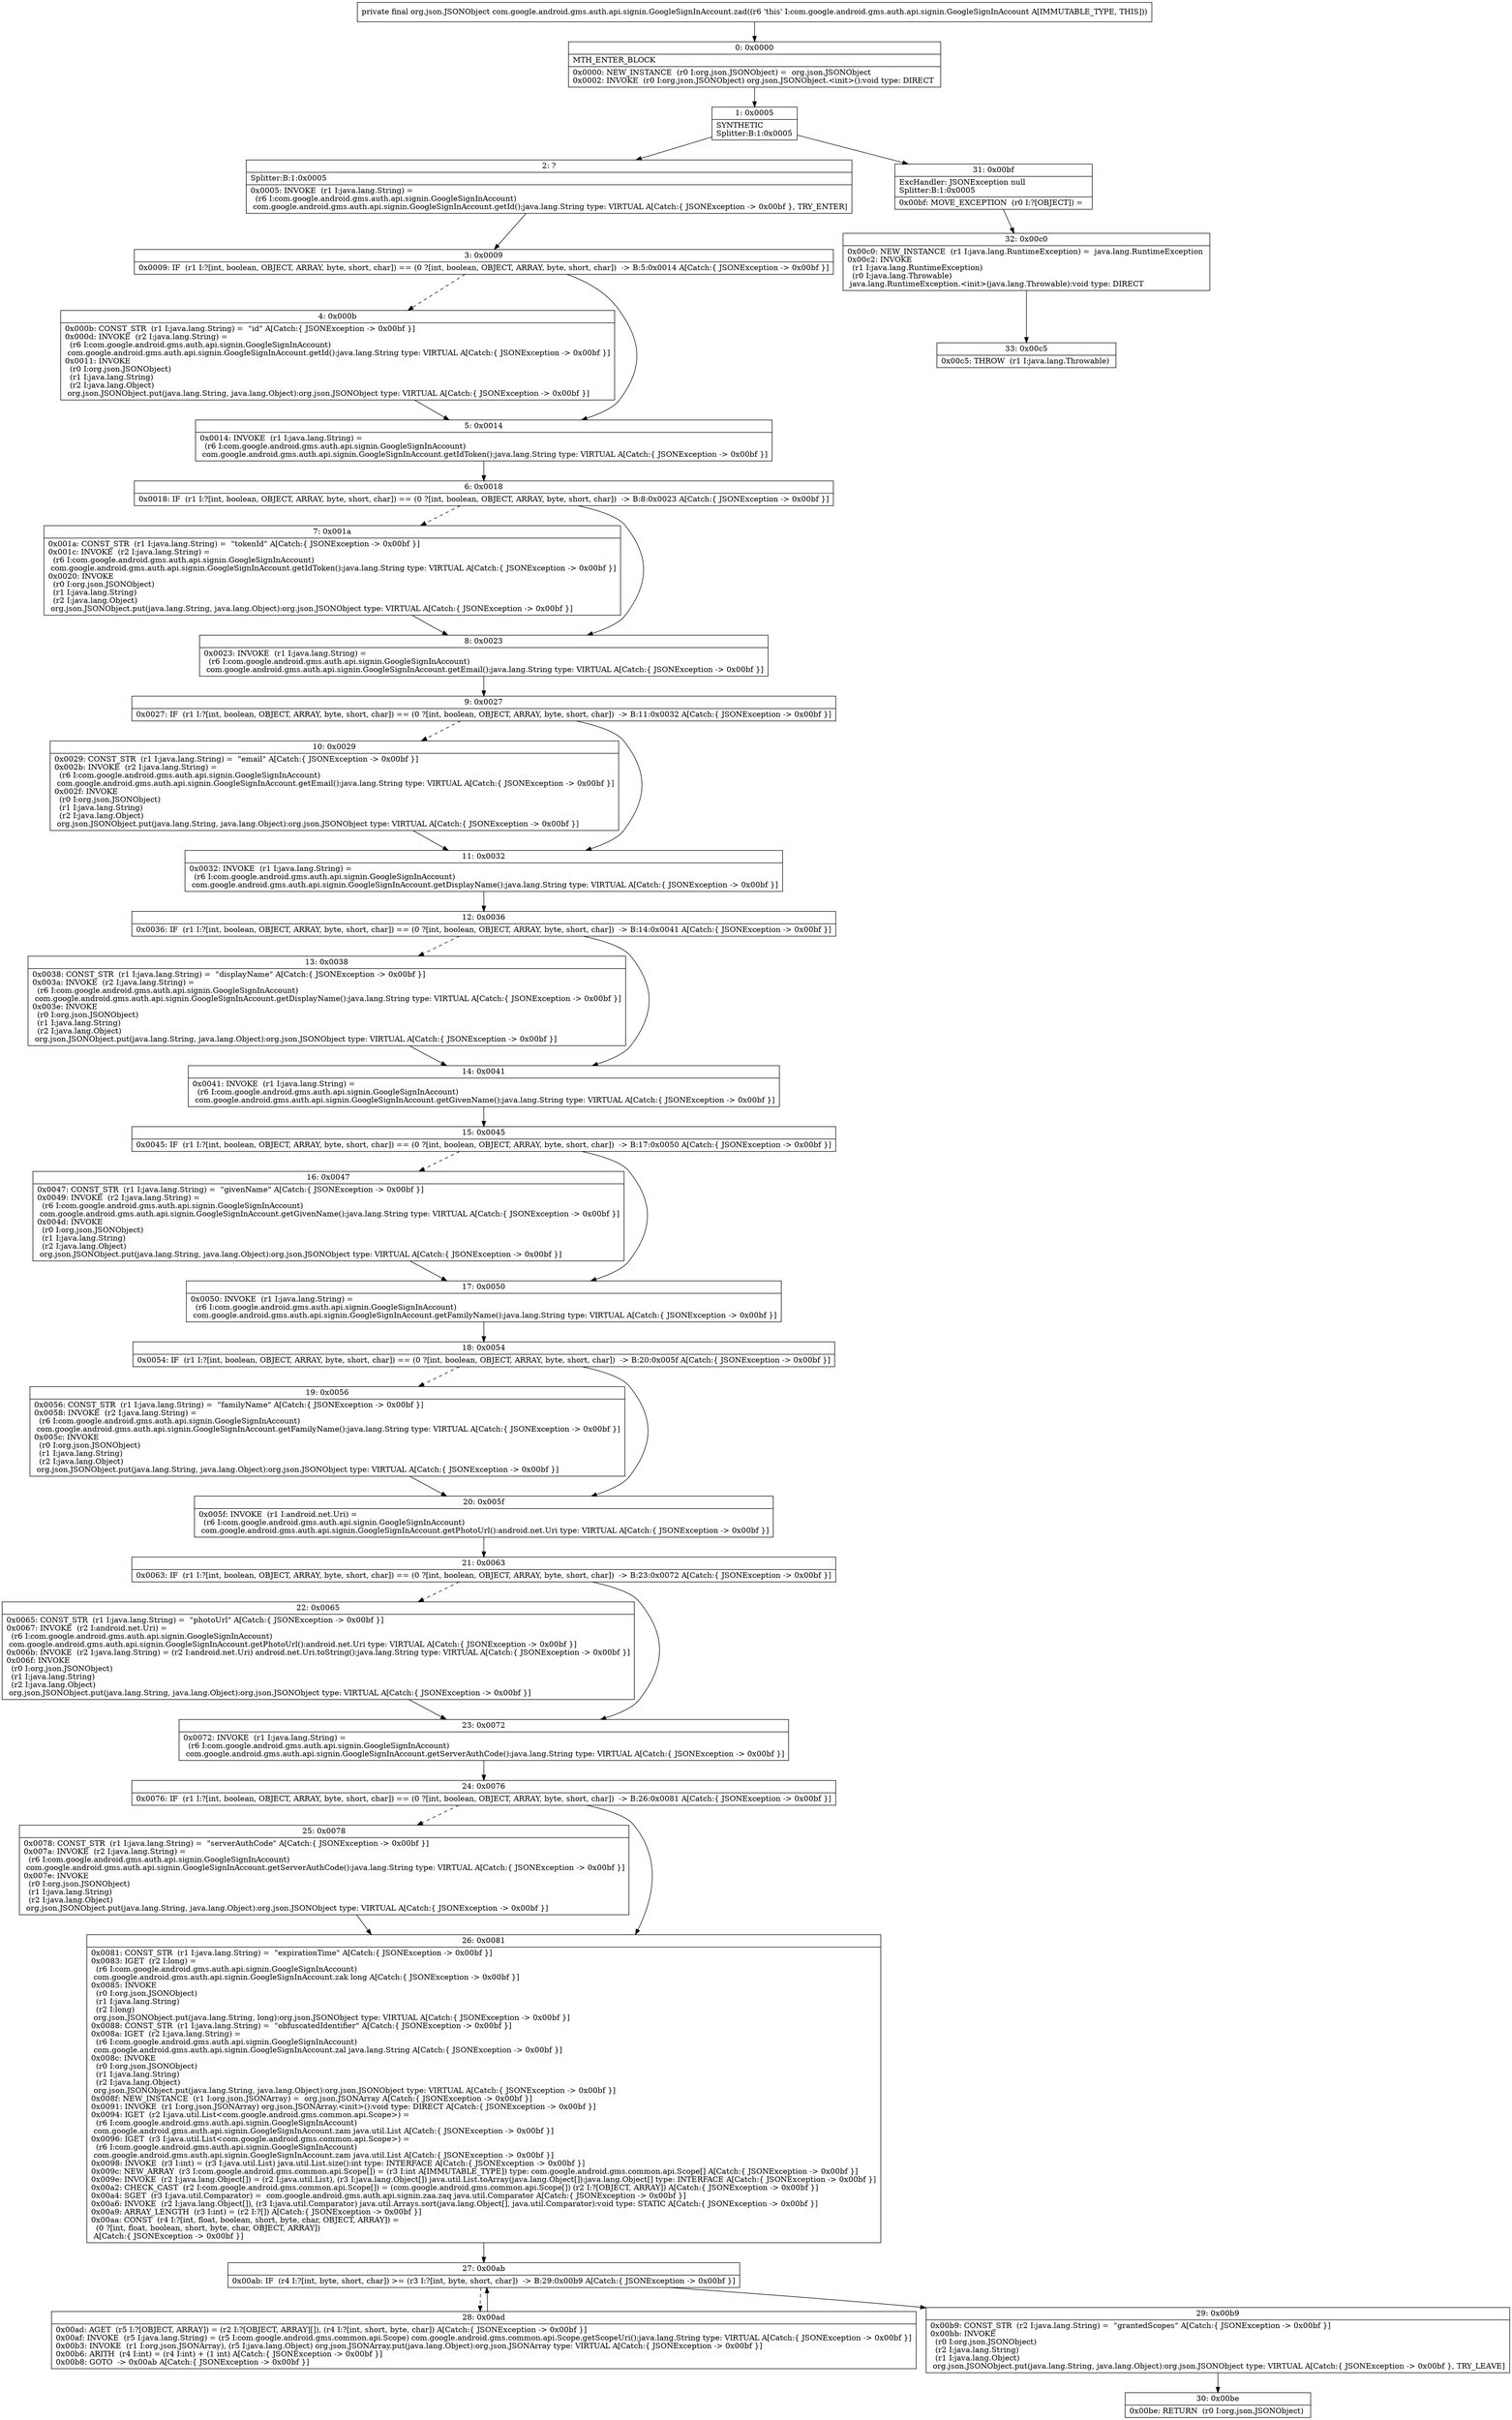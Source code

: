 digraph "CFG forcom.google.android.gms.auth.api.signin.GoogleSignInAccount.zad()Lorg\/json\/JSONObject;" {
Node_0 [shape=record,label="{0\:\ 0x0000|MTH_ENTER_BLOCK\l|0x0000: NEW_INSTANCE  (r0 I:org.json.JSONObject) =  org.json.JSONObject \l0x0002: INVOKE  (r0 I:org.json.JSONObject) org.json.JSONObject.\<init\>():void type: DIRECT \l}"];
Node_1 [shape=record,label="{1\:\ 0x0005|SYNTHETIC\lSplitter:B:1:0x0005\l}"];
Node_2 [shape=record,label="{2\:\ ?|Splitter:B:1:0x0005\l|0x0005: INVOKE  (r1 I:java.lang.String) = \l  (r6 I:com.google.android.gms.auth.api.signin.GoogleSignInAccount)\l com.google.android.gms.auth.api.signin.GoogleSignInAccount.getId():java.lang.String type: VIRTUAL A[Catch:\{ JSONException \-\> 0x00bf \}, TRY_ENTER]\l}"];
Node_3 [shape=record,label="{3\:\ 0x0009|0x0009: IF  (r1 I:?[int, boolean, OBJECT, ARRAY, byte, short, char]) == (0 ?[int, boolean, OBJECT, ARRAY, byte, short, char])  \-\> B:5:0x0014 A[Catch:\{ JSONException \-\> 0x00bf \}]\l}"];
Node_4 [shape=record,label="{4\:\ 0x000b|0x000b: CONST_STR  (r1 I:java.lang.String) =  \"id\" A[Catch:\{ JSONException \-\> 0x00bf \}]\l0x000d: INVOKE  (r2 I:java.lang.String) = \l  (r6 I:com.google.android.gms.auth.api.signin.GoogleSignInAccount)\l com.google.android.gms.auth.api.signin.GoogleSignInAccount.getId():java.lang.String type: VIRTUAL A[Catch:\{ JSONException \-\> 0x00bf \}]\l0x0011: INVOKE  \l  (r0 I:org.json.JSONObject)\l  (r1 I:java.lang.String)\l  (r2 I:java.lang.Object)\l org.json.JSONObject.put(java.lang.String, java.lang.Object):org.json.JSONObject type: VIRTUAL A[Catch:\{ JSONException \-\> 0x00bf \}]\l}"];
Node_5 [shape=record,label="{5\:\ 0x0014|0x0014: INVOKE  (r1 I:java.lang.String) = \l  (r6 I:com.google.android.gms.auth.api.signin.GoogleSignInAccount)\l com.google.android.gms.auth.api.signin.GoogleSignInAccount.getIdToken():java.lang.String type: VIRTUAL A[Catch:\{ JSONException \-\> 0x00bf \}]\l}"];
Node_6 [shape=record,label="{6\:\ 0x0018|0x0018: IF  (r1 I:?[int, boolean, OBJECT, ARRAY, byte, short, char]) == (0 ?[int, boolean, OBJECT, ARRAY, byte, short, char])  \-\> B:8:0x0023 A[Catch:\{ JSONException \-\> 0x00bf \}]\l}"];
Node_7 [shape=record,label="{7\:\ 0x001a|0x001a: CONST_STR  (r1 I:java.lang.String) =  \"tokenId\" A[Catch:\{ JSONException \-\> 0x00bf \}]\l0x001c: INVOKE  (r2 I:java.lang.String) = \l  (r6 I:com.google.android.gms.auth.api.signin.GoogleSignInAccount)\l com.google.android.gms.auth.api.signin.GoogleSignInAccount.getIdToken():java.lang.String type: VIRTUAL A[Catch:\{ JSONException \-\> 0x00bf \}]\l0x0020: INVOKE  \l  (r0 I:org.json.JSONObject)\l  (r1 I:java.lang.String)\l  (r2 I:java.lang.Object)\l org.json.JSONObject.put(java.lang.String, java.lang.Object):org.json.JSONObject type: VIRTUAL A[Catch:\{ JSONException \-\> 0x00bf \}]\l}"];
Node_8 [shape=record,label="{8\:\ 0x0023|0x0023: INVOKE  (r1 I:java.lang.String) = \l  (r6 I:com.google.android.gms.auth.api.signin.GoogleSignInAccount)\l com.google.android.gms.auth.api.signin.GoogleSignInAccount.getEmail():java.lang.String type: VIRTUAL A[Catch:\{ JSONException \-\> 0x00bf \}]\l}"];
Node_9 [shape=record,label="{9\:\ 0x0027|0x0027: IF  (r1 I:?[int, boolean, OBJECT, ARRAY, byte, short, char]) == (0 ?[int, boolean, OBJECT, ARRAY, byte, short, char])  \-\> B:11:0x0032 A[Catch:\{ JSONException \-\> 0x00bf \}]\l}"];
Node_10 [shape=record,label="{10\:\ 0x0029|0x0029: CONST_STR  (r1 I:java.lang.String) =  \"email\" A[Catch:\{ JSONException \-\> 0x00bf \}]\l0x002b: INVOKE  (r2 I:java.lang.String) = \l  (r6 I:com.google.android.gms.auth.api.signin.GoogleSignInAccount)\l com.google.android.gms.auth.api.signin.GoogleSignInAccount.getEmail():java.lang.String type: VIRTUAL A[Catch:\{ JSONException \-\> 0x00bf \}]\l0x002f: INVOKE  \l  (r0 I:org.json.JSONObject)\l  (r1 I:java.lang.String)\l  (r2 I:java.lang.Object)\l org.json.JSONObject.put(java.lang.String, java.lang.Object):org.json.JSONObject type: VIRTUAL A[Catch:\{ JSONException \-\> 0x00bf \}]\l}"];
Node_11 [shape=record,label="{11\:\ 0x0032|0x0032: INVOKE  (r1 I:java.lang.String) = \l  (r6 I:com.google.android.gms.auth.api.signin.GoogleSignInAccount)\l com.google.android.gms.auth.api.signin.GoogleSignInAccount.getDisplayName():java.lang.String type: VIRTUAL A[Catch:\{ JSONException \-\> 0x00bf \}]\l}"];
Node_12 [shape=record,label="{12\:\ 0x0036|0x0036: IF  (r1 I:?[int, boolean, OBJECT, ARRAY, byte, short, char]) == (0 ?[int, boolean, OBJECT, ARRAY, byte, short, char])  \-\> B:14:0x0041 A[Catch:\{ JSONException \-\> 0x00bf \}]\l}"];
Node_13 [shape=record,label="{13\:\ 0x0038|0x0038: CONST_STR  (r1 I:java.lang.String) =  \"displayName\" A[Catch:\{ JSONException \-\> 0x00bf \}]\l0x003a: INVOKE  (r2 I:java.lang.String) = \l  (r6 I:com.google.android.gms.auth.api.signin.GoogleSignInAccount)\l com.google.android.gms.auth.api.signin.GoogleSignInAccount.getDisplayName():java.lang.String type: VIRTUAL A[Catch:\{ JSONException \-\> 0x00bf \}]\l0x003e: INVOKE  \l  (r0 I:org.json.JSONObject)\l  (r1 I:java.lang.String)\l  (r2 I:java.lang.Object)\l org.json.JSONObject.put(java.lang.String, java.lang.Object):org.json.JSONObject type: VIRTUAL A[Catch:\{ JSONException \-\> 0x00bf \}]\l}"];
Node_14 [shape=record,label="{14\:\ 0x0041|0x0041: INVOKE  (r1 I:java.lang.String) = \l  (r6 I:com.google.android.gms.auth.api.signin.GoogleSignInAccount)\l com.google.android.gms.auth.api.signin.GoogleSignInAccount.getGivenName():java.lang.String type: VIRTUAL A[Catch:\{ JSONException \-\> 0x00bf \}]\l}"];
Node_15 [shape=record,label="{15\:\ 0x0045|0x0045: IF  (r1 I:?[int, boolean, OBJECT, ARRAY, byte, short, char]) == (0 ?[int, boolean, OBJECT, ARRAY, byte, short, char])  \-\> B:17:0x0050 A[Catch:\{ JSONException \-\> 0x00bf \}]\l}"];
Node_16 [shape=record,label="{16\:\ 0x0047|0x0047: CONST_STR  (r1 I:java.lang.String) =  \"givenName\" A[Catch:\{ JSONException \-\> 0x00bf \}]\l0x0049: INVOKE  (r2 I:java.lang.String) = \l  (r6 I:com.google.android.gms.auth.api.signin.GoogleSignInAccount)\l com.google.android.gms.auth.api.signin.GoogleSignInAccount.getGivenName():java.lang.String type: VIRTUAL A[Catch:\{ JSONException \-\> 0x00bf \}]\l0x004d: INVOKE  \l  (r0 I:org.json.JSONObject)\l  (r1 I:java.lang.String)\l  (r2 I:java.lang.Object)\l org.json.JSONObject.put(java.lang.String, java.lang.Object):org.json.JSONObject type: VIRTUAL A[Catch:\{ JSONException \-\> 0x00bf \}]\l}"];
Node_17 [shape=record,label="{17\:\ 0x0050|0x0050: INVOKE  (r1 I:java.lang.String) = \l  (r6 I:com.google.android.gms.auth.api.signin.GoogleSignInAccount)\l com.google.android.gms.auth.api.signin.GoogleSignInAccount.getFamilyName():java.lang.String type: VIRTUAL A[Catch:\{ JSONException \-\> 0x00bf \}]\l}"];
Node_18 [shape=record,label="{18\:\ 0x0054|0x0054: IF  (r1 I:?[int, boolean, OBJECT, ARRAY, byte, short, char]) == (0 ?[int, boolean, OBJECT, ARRAY, byte, short, char])  \-\> B:20:0x005f A[Catch:\{ JSONException \-\> 0x00bf \}]\l}"];
Node_19 [shape=record,label="{19\:\ 0x0056|0x0056: CONST_STR  (r1 I:java.lang.String) =  \"familyName\" A[Catch:\{ JSONException \-\> 0x00bf \}]\l0x0058: INVOKE  (r2 I:java.lang.String) = \l  (r6 I:com.google.android.gms.auth.api.signin.GoogleSignInAccount)\l com.google.android.gms.auth.api.signin.GoogleSignInAccount.getFamilyName():java.lang.String type: VIRTUAL A[Catch:\{ JSONException \-\> 0x00bf \}]\l0x005c: INVOKE  \l  (r0 I:org.json.JSONObject)\l  (r1 I:java.lang.String)\l  (r2 I:java.lang.Object)\l org.json.JSONObject.put(java.lang.String, java.lang.Object):org.json.JSONObject type: VIRTUAL A[Catch:\{ JSONException \-\> 0x00bf \}]\l}"];
Node_20 [shape=record,label="{20\:\ 0x005f|0x005f: INVOKE  (r1 I:android.net.Uri) = \l  (r6 I:com.google.android.gms.auth.api.signin.GoogleSignInAccount)\l com.google.android.gms.auth.api.signin.GoogleSignInAccount.getPhotoUrl():android.net.Uri type: VIRTUAL A[Catch:\{ JSONException \-\> 0x00bf \}]\l}"];
Node_21 [shape=record,label="{21\:\ 0x0063|0x0063: IF  (r1 I:?[int, boolean, OBJECT, ARRAY, byte, short, char]) == (0 ?[int, boolean, OBJECT, ARRAY, byte, short, char])  \-\> B:23:0x0072 A[Catch:\{ JSONException \-\> 0x00bf \}]\l}"];
Node_22 [shape=record,label="{22\:\ 0x0065|0x0065: CONST_STR  (r1 I:java.lang.String) =  \"photoUrl\" A[Catch:\{ JSONException \-\> 0x00bf \}]\l0x0067: INVOKE  (r2 I:android.net.Uri) = \l  (r6 I:com.google.android.gms.auth.api.signin.GoogleSignInAccount)\l com.google.android.gms.auth.api.signin.GoogleSignInAccount.getPhotoUrl():android.net.Uri type: VIRTUAL A[Catch:\{ JSONException \-\> 0x00bf \}]\l0x006b: INVOKE  (r2 I:java.lang.String) = (r2 I:android.net.Uri) android.net.Uri.toString():java.lang.String type: VIRTUAL A[Catch:\{ JSONException \-\> 0x00bf \}]\l0x006f: INVOKE  \l  (r0 I:org.json.JSONObject)\l  (r1 I:java.lang.String)\l  (r2 I:java.lang.Object)\l org.json.JSONObject.put(java.lang.String, java.lang.Object):org.json.JSONObject type: VIRTUAL A[Catch:\{ JSONException \-\> 0x00bf \}]\l}"];
Node_23 [shape=record,label="{23\:\ 0x0072|0x0072: INVOKE  (r1 I:java.lang.String) = \l  (r6 I:com.google.android.gms.auth.api.signin.GoogleSignInAccount)\l com.google.android.gms.auth.api.signin.GoogleSignInAccount.getServerAuthCode():java.lang.String type: VIRTUAL A[Catch:\{ JSONException \-\> 0x00bf \}]\l}"];
Node_24 [shape=record,label="{24\:\ 0x0076|0x0076: IF  (r1 I:?[int, boolean, OBJECT, ARRAY, byte, short, char]) == (0 ?[int, boolean, OBJECT, ARRAY, byte, short, char])  \-\> B:26:0x0081 A[Catch:\{ JSONException \-\> 0x00bf \}]\l}"];
Node_25 [shape=record,label="{25\:\ 0x0078|0x0078: CONST_STR  (r1 I:java.lang.String) =  \"serverAuthCode\" A[Catch:\{ JSONException \-\> 0x00bf \}]\l0x007a: INVOKE  (r2 I:java.lang.String) = \l  (r6 I:com.google.android.gms.auth.api.signin.GoogleSignInAccount)\l com.google.android.gms.auth.api.signin.GoogleSignInAccount.getServerAuthCode():java.lang.String type: VIRTUAL A[Catch:\{ JSONException \-\> 0x00bf \}]\l0x007e: INVOKE  \l  (r0 I:org.json.JSONObject)\l  (r1 I:java.lang.String)\l  (r2 I:java.lang.Object)\l org.json.JSONObject.put(java.lang.String, java.lang.Object):org.json.JSONObject type: VIRTUAL A[Catch:\{ JSONException \-\> 0x00bf \}]\l}"];
Node_26 [shape=record,label="{26\:\ 0x0081|0x0081: CONST_STR  (r1 I:java.lang.String) =  \"expirationTime\" A[Catch:\{ JSONException \-\> 0x00bf \}]\l0x0083: IGET  (r2 I:long) = \l  (r6 I:com.google.android.gms.auth.api.signin.GoogleSignInAccount)\l com.google.android.gms.auth.api.signin.GoogleSignInAccount.zak long A[Catch:\{ JSONException \-\> 0x00bf \}]\l0x0085: INVOKE  \l  (r0 I:org.json.JSONObject)\l  (r1 I:java.lang.String)\l  (r2 I:long)\l org.json.JSONObject.put(java.lang.String, long):org.json.JSONObject type: VIRTUAL A[Catch:\{ JSONException \-\> 0x00bf \}]\l0x0088: CONST_STR  (r1 I:java.lang.String) =  \"obfuscatedIdentifier\" A[Catch:\{ JSONException \-\> 0x00bf \}]\l0x008a: IGET  (r2 I:java.lang.String) = \l  (r6 I:com.google.android.gms.auth.api.signin.GoogleSignInAccount)\l com.google.android.gms.auth.api.signin.GoogleSignInAccount.zal java.lang.String A[Catch:\{ JSONException \-\> 0x00bf \}]\l0x008c: INVOKE  \l  (r0 I:org.json.JSONObject)\l  (r1 I:java.lang.String)\l  (r2 I:java.lang.Object)\l org.json.JSONObject.put(java.lang.String, java.lang.Object):org.json.JSONObject type: VIRTUAL A[Catch:\{ JSONException \-\> 0x00bf \}]\l0x008f: NEW_INSTANCE  (r1 I:org.json.JSONArray) =  org.json.JSONArray A[Catch:\{ JSONException \-\> 0x00bf \}]\l0x0091: INVOKE  (r1 I:org.json.JSONArray) org.json.JSONArray.\<init\>():void type: DIRECT A[Catch:\{ JSONException \-\> 0x00bf \}]\l0x0094: IGET  (r2 I:java.util.List\<com.google.android.gms.common.api.Scope\>) = \l  (r6 I:com.google.android.gms.auth.api.signin.GoogleSignInAccount)\l com.google.android.gms.auth.api.signin.GoogleSignInAccount.zam java.util.List A[Catch:\{ JSONException \-\> 0x00bf \}]\l0x0096: IGET  (r3 I:java.util.List\<com.google.android.gms.common.api.Scope\>) = \l  (r6 I:com.google.android.gms.auth.api.signin.GoogleSignInAccount)\l com.google.android.gms.auth.api.signin.GoogleSignInAccount.zam java.util.List A[Catch:\{ JSONException \-\> 0x00bf \}]\l0x0098: INVOKE  (r3 I:int) = (r3 I:java.util.List) java.util.List.size():int type: INTERFACE A[Catch:\{ JSONException \-\> 0x00bf \}]\l0x009c: NEW_ARRAY  (r3 I:com.google.android.gms.common.api.Scope[]) = (r3 I:int A[IMMUTABLE_TYPE]) type: com.google.android.gms.common.api.Scope[] A[Catch:\{ JSONException \-\> 0x00bf \}]\l0x009e: INVOKE  (r2 I:java.lang.Object[]) = (r2 I:java.util.List), (r3 I:java.lang.Object[]) java.util.List.toArray(java.lang.Object[]):java.lang.Object[] type: INTERFACE A[Catch:\{ JSONException \-\> 0x00bf \}]\l0x00a2: CHECK_CAST  (r2 I:com.google.android.gms.common.api.Scope[]) = (com.google.android.gms.common.api.Scope[]) (r2 I:?[OBJECT, ARRAY]) A[Catch:\{ JSONException \-\> 0x00bf \}]\l0x00a4: SGET  (r3 I:java.util.Comparator) =  com.google.android.gms.auth.api.signin.zaa.zaq java.util.Comparator A[Catch:\{ JSONException \-\> 0x00bf \}]\l0x00a6: INVOKE  (r2 I:java.lang.Object[]), (r3 I:java.util.Comparator) java.util.Arrays.sort(java.lang.Object[], java.util.Comparator):void type: STATIC A[Catch:\{ JSONException \-\> 0x00bf \}]\l0x00a9: ARRAY_LENGTH  (r3 I:int) = (r2 I:?[]) A[Catch:\{ JSONException \-\> 0x00bf \}]\l0x00aa: CONST  (r4 I:?[int, float, boolean, short, byte, char, OBJECT, ARRAY]) = \l  (0 ?[int, float, boolean, short, byte, char, OBJECT, ARRAY])\l A[Catch:\{ JSONException \-\> 0x00bf \}]\l}"];
Node_27 [shape=record,label="{27\:\ 0x00ab|0x00ab: IF  (r4 I:?[int, byte, short, char]) \>= (r3 I:?[int, byte, short, char])  \-\> B:29:0x00b9 A[Catch:\{ JSONException \-\> 0x00bf \}]\l}"];
Node_28 [shape=record,label="{28\:\ 0x00ad|0x00ad: AGET  (r5 I:?[OBJECT, ARRAY]) = (r2 I:?[OBJECT, ARRAY][]), (r4 I:?[int, short, byte, char]) A[Catch:\{ JSONException \-\> 0x00bf \}]\l0x00af: INVOKE  (r5 I:java.lang.String) = (r5 I:com.google.android.gms.common.api.Scope) com.google.android.gms.common.api.Scope.getScopeUri():java.lang.String type: VIRTUAL A[Catch:\{ JSONException \-\> 0x00bf \}]\l0x00b3: INVOKE  (r1 I:org.json.JSONArray), (r5 I:java.lang.Object) org.json.JSONArray.put(java.lang.Object):org.json.JSONArray type: VIRTUAL A[Catch:\{ JSONException \-\> 0x00bf \}]\l0x00b6: ARITH  (r4 I:int) = (r4 I:int) + (1 int) A[Catch:\{ JSONException \-\> 0x00bf \}]\l0x00b8: GOTO  \-\> 0x00ab A[Catch:\{ JSONException \-\> 0x00bf \}]\l}"];
Node_29 [shape=record,label="{29\:\ 0x00b9|0x00b9: CONST_STR  (r2 I:java.lang.String) =  \"grantedScopes\" A[Catch:\{ JSONException \-\> 0x00bf \}]\l0x00bb: INVOKE  \l  (r0 I:org.json.JSONObject)\l  (r2 I:java.lang.String)\l  (r1 I:java.lang.Object)\l org.json.JSONObject.put(java.lang.String, java.lang.Object):org.json.JSONObject type: VIRTUAL A[Catch:\{ JSONException \-\> 0x00bf \}, TRY_LEAVE]\l}"];
Node_30 [shape=record,label="{30\:\ 0x00be|0x00be: RETURN  (r0 I:org.json.JSONObject) \l}"];
Node_31 [shape=record,label="{31\:\ 0x00bf|ExcHandler: JSONException null\lSplitter:B:1:0x0005\l|0x00bf: MOVE_EXCEPTION  (r0 I:?[OBJECT]) =  \l}"];
Node_32 [shape=record,label="{32\:\ 0x00c0|0x00c0: NEW_INSTANCE  (r1 I:java.lang.RuntimeException) =  java.lang.RuntimeException \l0x00c2: INVOKE  \l  (r1 I:java.lang.RuntimeException)\l  (r0 I:java.lang.Throwable)\l java.lang.RuntimeException.\<init\>(java.lang.Throwable):void type: DIRECT \l}"];
Node_33 [shape=record,label="{33\:\ 0x00c5|0x00c5: THROW  (r1 I:java.lang.Throwable) \l}"];
MethodNode[shape=record,label="{private final org.json.JSONObject com.google.android.gms.auth.api.signin.GoogleSignInAccount.zad((r6 'this' I:com.google.android.gms.auth.api.signin.GoogleSignInAccount A[IMMUTABLE_TYPE, THIS])) }"];
MethodNode -> Node_0;
Node_0 -> Node_1;
Node_1 -> Node_2;
Node_1 -> Node_31;
Node_2 -> Node_3;
Node_3 -> Node_4[style=dashed];
Node_3 -> Node_5;
Node_4 -> Node_5;
Node_5 -> Node_6;
Node_6 -> Node_7[style=dashed];
Node_6 -> Node_8;
Node_7 -> Node_8;
Node_8 -> Node_9;
Node_9 -> Node_10[style=dashed];
Node_9 -> Node_11;
Node_10 -> Node_11;
Node_11 -> Node_12;
Node_12 -> Node_13[style=dashed];
Node_12 -> Node_14;
Node_13 -> Node_14;
Node_14 -> Node_15;
Node_15 -> Node_16[style=dashed];
Node_15 -> Node_17;
Node_16 -> Node_17;
Node_17 -> Node_18;
Node_18 -> Node_19[style=dashed];
Node_18 -> Node_20;
Node_19 -> Node_20;
Node_20 -> Node_21;
Node_21 -> Node_22[style=dashed];
Node_21 -> Node_23;
Node_22 -> Node_23;
Node_23 -> Node_24;
Node_24 -> Node_25[style=dashed];
Node_24 -> Node_26;
Node_25 -> Node_26;
Node_26 -> Node_27;
Node_27 -> Node_28[style=dashed];
Node_27 -> Node_29;
Node_28 -> Node_27;
Node_29 -> Node_30;
Node_31 -> Node_32;
Node_32 -> Node_33;
}

